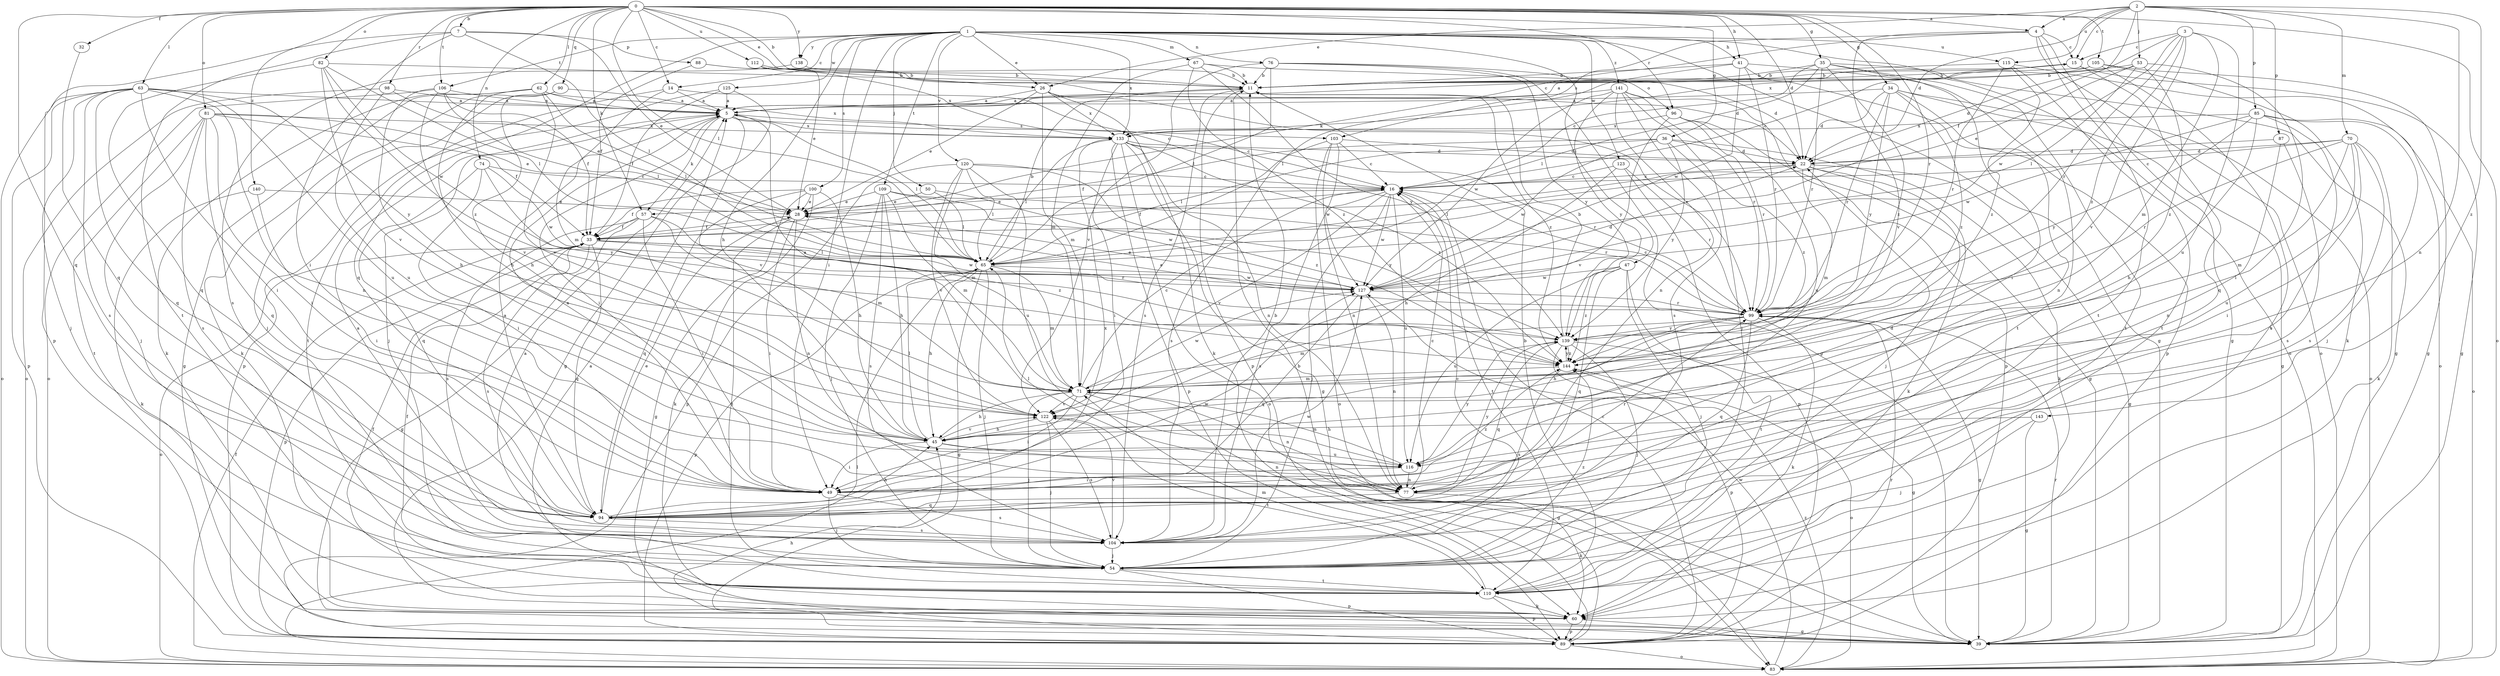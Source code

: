 strict digraph  {
0;
1;
2;
3;
4;
5;
7;
11;
14;
15;
16;
22;
26;
28;
32;
33;
34;
35;
36;
39;
41;
45;
47;
49;
50;
53;
54;
57;
60;
62;
63;
65;
67;
70;
71;
74;
76;
77;
81;
82;
83;
85;
87;
88;
89;
90;
94;
96;
98;
99;
100;
103;
104;
105;
106;
109;
110;
112;
115;
116;
120;
122;
123;
125;
127;
133;
138;
139;
140;
141;
143;
144;
0 -> 4  [label=a];
0 -> 7  [label=b];
0 -> 11  [label=b];
0 -> 14  [label=c];
0 -> 22  [label=d];
0 -> 26  [label=e];
0 -> 32  [label=f];
0 -> 34  [label=g];
0 -> 35  [label=g];
0 -> 36  [label=g];
0 -> 41  [label=h];
0 -> 57  [label=k];
0 -> 62  [label=l];
0 -> 63  [label=l];
0 -> 65  [label=l];
0 -> 74  [label=n];
0 -> 81  [label=o];
0 -> 82  [label=o];
0 -> 83  [label=o];
0 -> 90  [label=q];
0 -> 94  [label=q];
0 -> 96  [label=r];
0 -> 98  [label=r];
0 -> 99  [label=r];
0 -> 105  [label=t];
0 -> 106  [label=t];
0 -> 112  [label=u];
0 -> 138  [label=y];
0 -> 140  [label=z];
1 -> 14  [label=c];
1 -> 26  [label=e];
1 -> 39  [label=g];
1 -> 41  [label=h];
1 -> 45  [label=h];
1 -> 47  [label=i];
1 -> 49  [label=i];
1 -> 50  [label=j];
1 -> 67  [label=m];
1 -> 76  [label=n];
1 -> 83  [label=o];
1 -> 94  [label=q];
1 -> 100  [label=s];
1 -> 106  [label=t];
1 -> 109  [label=t];
1 -> 115  [label=u];
1 -> 120  [label=v];
1 -> 123  [label=w];
1 -> 125  [label=w];
1 -> 133  [label=x];
1 -> 138  [label=y];
1 -> 141  [label=z];
2 -> 4  [label=a];
2 -> 15  [label=c];
2 -> 22  [label=d];
2 -> 26  [label=e];
2 -> 33  [label=f];
2 -> 53  [label=j];
2 -> 70  [label=m];
2 -> 77  [label=n];
2 -> 85  [label=p];
2 -> 87  [label=p];
2 -> 115  [label=u];
2 -> 143  [label=z];
3 -> 15  [label=c];
3 -> 71  [label=m];
3 -> 99  [label=r];
3 -> 116  [label=u];
3 -> 122  [label=v];
3 -> 127  [label=w];
3 -> 133  [label=x];
3 -> 144  [label=z];
4 -> 15  [label=c];
4 -> 39  [label=g];
4 -> 57  [label=k];
4 -> 83  [label=o];
4 -> 103  [label=s];
4 -> 110  [label=t];
4 -> 122  [label=v];
5 -> 15  [label=c];
5 -> 16  [label=c];
5 -> 49  [label=i];
5 -> 54  [label=j];
5 -> 57  [label=k];
5 -> 65  [label=l];
5 -> 103  [label=s];
5 -> 122  [label=v];
5 -> 133  [label=x];
7 -> 28  [label=e];
7 -> 49  [label=i];
7 -> 65  [label=l];
7 -> 88  [label=p];
7 -> 89  [label=p];
7 -> 110  [label=t];
11 -> 5  [label=a];
11 -> 89  [label=p];
11 -> 104  [label=s];
11 -> 144  [label=z];
14 -> 5  [label=a];
14 -> 16  [label=c];
14 -> 71  [label=m];
14 -> 110  [label=t];
15 -> 11  [label=b];
15 -> 16  [label=c];
15 -> 39  [label=g];
15 -> 94  [label=q];
16 -> 28  [label=e];
16 -> 33  [label=f];
16 -> 54  [label=j];
16 -> 104  [label=s];
16 -> 110  [label=t];
16 -> 116  [label=u];
16 -> 122  [label=v];
16 -> 127  [label=w];
22 -> 16  [label=c];
22 -> 39  [label=g];
22 -> 54  [label=j];
22 -> 60  [label=k];
22 -> 65  [label=l];
22 -> 71  [label=m];
26 -> 5  [label=a];
26 -> 28  [label=e];
26 -> 60  [label=k];
26 -> 71  [label=m];
26 -> 99  [label=r];
26 -> 133  [label=x];
28 -> 33  [label=f];
28 -> 49  [label=i];
28 -> 77  [label=n];
28 -> 110  [label=t];
32 -> 94  [label=q];
33 -> 65  [label=l];
33 -> 83  [label=o];
33 -> 89  [label=p];
33 -> 94  [label=q];
33 -> 99  [label=r];
33 -> 104  [label=s];
33 -> 127  [label=w];
34 -> 5  [label=a];
34 -> 22  [label=d];
34 -> 39  [label=g];
34 -> 77  [label=n];
34 -> 83  [label=o];
34 -> 99  [label=r];
34 -> 139  [label=y];
34 -> 144  [label=z];
35 -> 11  [label=b];
35 -> 16  [label=c];
35 -> 39  [label=g];
35 -> 49  [label=i];
35 -> 65  [label=l];
35 -> 99  [label=r];
35 -> 110  [label=t];
35 -> 144  [label=z];
36 -> 22  [label=d];
36 -> 33  [label=f];
36 -> 60  [label=k];
36 -> 65  [label=l];
36 -> 127  [label=w];
36 -> 139  [label=y];
36 -> 144  [label=z];
39 -> 99  [label=r];
41 -> 11  [label=b];
41 -> 65  [label=l];
41 -> 89  [label=p];
41 -> 99  [label=r];
41 -> 110  [label=t];
41 -> 127  [label=w];
45 -> 49  [label=i];
45 -> 65  [label=l];
45 -> 77  [label=n];
45 -> 116  [label=u];
45 -> 122  [label=v];
47 -> 54  [label=j];
47 -> 94  [label=q];
47 -> 110  [label=t];
47 -> 116  [label=u];
47 -> 127  [label=w];
47 -> 144  [label=z];
49 -> 5  [label=a];
49 -> 22  [label=d];
49 -> 54  [label=j];
49 -> 104  [label=s];
49 -> 144  [label=z];
50 -> 28  [label=e];
50 -> 65  [label=l];
50 -> 127  [label=w];
53 -> 11  [label=b];
53 -> 22  [label=d];
53 -> 28  [label=e];
53 -> 49  [label=i];
53 -> 65  [label=l];
53 -> 144  [label=z];
54 -> 16  [label=c];
54 -> 89  [label=p];
54 -> 110  [label=t];
54 -> 144  [label=z];
57 -> 33  [label=f];
57 -> 39  [label=g];
57 -> 49  [label=i];
57 -> 71  [label=m];
57 -> 104  [label=s];
57 -> 144  [label=z];
60 -> 5  [label=a];
60 -> 33  [label=f];
60 -> 39  [label=g];
60 -> 89  [label=p];
62 -> 5  [label=a];
62 -> 39  [label=g];
62 -> 45  [label=h];
62 -> 60  [label=k];
62 -> 65  [label=l];
62 -> 122  [label=v];
62 -> 133  [label=x];
63 -> 5  [label=a];
63 -> 49  [label=i];
63 -> 54  [label=j];
63 -> 77  [label=n];
63 -> 83  [label=o];
63 -> 89  [label=p];
63 -> 94  [label=q];
63 -> 104  [label=s];
63 -> 116  [label=u];
63 -> 139  [label=y];
65 -> 11  [label=b];
65 -> 39  [label=g];
65 -> 45  [label=h];
65 -> 54  [label=j];
65 -> 71  [label=m];
65 -> 89  [label=p];
65 -> 127  [label=w];
67 -> 11  [label=b];
67 -> 22  [label=d];
67 -> 71  [label=m];
67 -> 139  [label=y];
67 -> 144  [label=z];
70 -> 16  [label=c];
70 -> 22  [label=d];
70 -> 49  [label=i];
70 -> 60  [label=k];
70 -> 71  [label=m];
70 -> 99  [label=r];
70 -> 104  [label=s];
70 -> 116  [label=u];
71 -> 5  [label=a];
71 -> 16  [label=c];
71 -> 39  [label=g];
71 -> 45  [label=h];
71 -> 49  [label=i];
71 -> 54  [label=j];
71 -> 77  [label=n];
71 -> 122  [label=v];
71 -> 127  [label=w];
74 -> 16  [label=c];
74 -> 49  [label=i];
74 -> 94  [label=q];
74 -> 127  [label=w];
74 -> 139  [label=y];
76 -> 11  [label=b];
76 -> 39  [label=g];
76 -> 65  [label=l];
76 -> 122  [label=v];
76 -> 139  [label=y];
76 -> 96  [label=o];
77 -> 16  [label=c];
77 -> 60  [label=k];
77 -> 65  [label=l];
77 -> 94  [label=q];
77 -> 99  [label=r];
77 -> 139  [label=y];
81 -> 28  [label=e];
81 -> 33  [label=f];
81 -> 49  [label=i];
81 -> 54  [label=j];
81 -> 94  [label=q];
81 -> 104  [label=s];
81 -> 110  [label=t];
81 -> 133  [label=x];
82 -> 11  [label=b];
82 -> 65  [label=l];
82 -> 94  [label=q];
82 -> 122  [label=v];
82 -> 127  [label=w];
82 -> 144  [label=z];
83 -> 33  [label=f];
83 -> 65  [label=l];
83 -> 127  [label=w];
83 -> 144  [label=z];
85 -> 45  [label=h];
85 -> 54  [label=j];
85 -> 83  [label=o];
85 -> 104  [label=s];
85 -> 127  [label=w];
85 -> 133  [label=x];
85 -> 139  [label=y];
87 -> 22  [label=d];
87 -> 77  [label=n];
87 -> 104  [label=s];
88 -> 11  [label=b];
88 -> 22  [label=d];
88 -> 33  [label=f];
89 -> 11  [label=b];
89 -> 16  [label=c];
89 -> 45  [label=h];
89 -> 83  [label=o];
89 -> 99  [label=r];
90 -> 5  [label=a];
90 -> 45  [label=h];
90 -> 54  [label=j];
90 -> 60  [label=k];
94 -> 5  [label=a];
94 -> 28  [label=e];
94 -> 45  [label=h];
94 -> 104  [label=s];
94 -> 127  [label=w];
94 -> 133  [label=x];
96 -> 39  [label=g];
96 -> 99  [label=r];
96 -> 116  [label=u];
96 -> 122  [label=v];
96 -> 133  [label=x];
98 -> 5  [label=a];
98 -> 28  [label=e];
98 -> 83  [label=o];
98 -> 116  [label=u];
99 -> 16  [label=c];
99 -> 28  [label=e];
99 -> 39  [label=g];
99 -> 45  [label=h];
99 -> 60  [label=k];
99 -> 71  [label=m];
99 -> 94  [label=q];
99 -> 139  [label=y];
100 -> 28  [label=e];
100 -> 33  [label=f];
100 -> 39  [label=g];
100 -> 45  [label=h];
100 -> 60  [label=k];
100 -> 94  [label=q];
103 -> 16  [label=c];
103 -> 22  [label=d];
103 -> 77  [label=n];
103 -> 83  [label=o];
103 -> 104  [label=s];
103 -> 127  [label=w];
104 -> 5  [label=a];
104 -> 11  [label=b];
104 -> 54  [label=j];
104 -> 122  [label=v];
104 -> 127  [label=w];
105 -> 5  [label=a];
105 -> 11  [label=b];
105 -> 39  [label=g];
105 -> 60  [label=k];
105 -> 110  [label=t];
106 -> 5  [label=a];
106 -> 33  [label=f];
106 -> 45  [label=h];
106 -> 65  [label=l];
106 -> 83  [label=o];
106 -> 122  [label=v];
109 -> 28  [label=e];
109 -> 45  [label=h];
109 -> 54  [label=j];
109 -> 71  [label=m];
109 -> 99  [label=r];
109 -> 104  [label=s];
109 -> 139  [label=y];
110 -> 5  [label=a];
110 -> 11  [label=b];
110 -> 33  [label=f];
110 -> 60  [label=k];
110 -> 71  [label=m];
110 -> 89  [label=p];
112 -> 11  [label=b];
112 -> 28  [label=e];
112 -> 133  [label=x];
115 -> 11  [label=b];
115 -> 83  [label=o];
115 -> 99  [label=r];
115 -> 110  [label=t];
115 -> 144  [label=z];
116 -> 49  [label=i];
116 -> 71  [label=m];
116 -> 77  [label=n];
116 -> 139  [label=y];
120 -> 16  [label=c];
120 -> 65  [label=l];
120 -> 71  [label=m];
120 -> 89  [label=p];
120 -> 116  [label=u];
120 -> 122  [label=v];
120 -> 144  [label=z];
122 -> 45  [label=h];
122 -> 54  [label=j];
122 -> 104  [label=s];
122 -> 110  [label=t];
123 -> 16  [label=c];
123 -> 45  [label=h];
123 -> 89  [label=p];
123 -> 99  [label=r];
125 -> 5  [label=a];
125 -> 33  [label=f];
125 -> 39  [label=g];
125 -> 89  [label=p];
127 -> 22  [label=d];
127 -> 28  [label=e];
127 -> 77  [label=n];
127 -> 94  [label=q];
127 -> 99  [label=r];
133 -> 22  [label=d];
133 -> 39  [label=g];
133 -> 49  [label=i];
133 -> 65  [label=l];
133 -> 77  [label=n];
133 -> 83  [label=o];
133 -> 89  [label=p];
133 -> 99  [label=r];
133 -> 144  [label=z];
138 -> 11  [label=b];
138 -> 104  [label=s];
139 -> 11  [label=b];
139 -> 39  [label=g];
139 -> 54  [label=j];
139 -> 89  [label=p];
139 -> 94  [label=q];
139 -> 144  [label=z];
140 -> 28  [label=e];
140 -> 49  [label=i];
140 -> 60  [label=k];
141 -> 5  [label=a];
141 -> 54  [label=j];
141 -> 77  [label=n];
141 -> 89  [label=p];
141 -> 99  [label=r];
141 -> 104  [label=s];
141 -> 127  [label=w];
141 -> 139  [label=y];
143 -> 39  [label=g];
143 -> 45  [label=h];
143 -> 54  [label=j];
144 -> 71  [label=m];
144 -> 83  [label=o];
144 -> 104  [label=s];
144 -> 139  [label=y];
}
